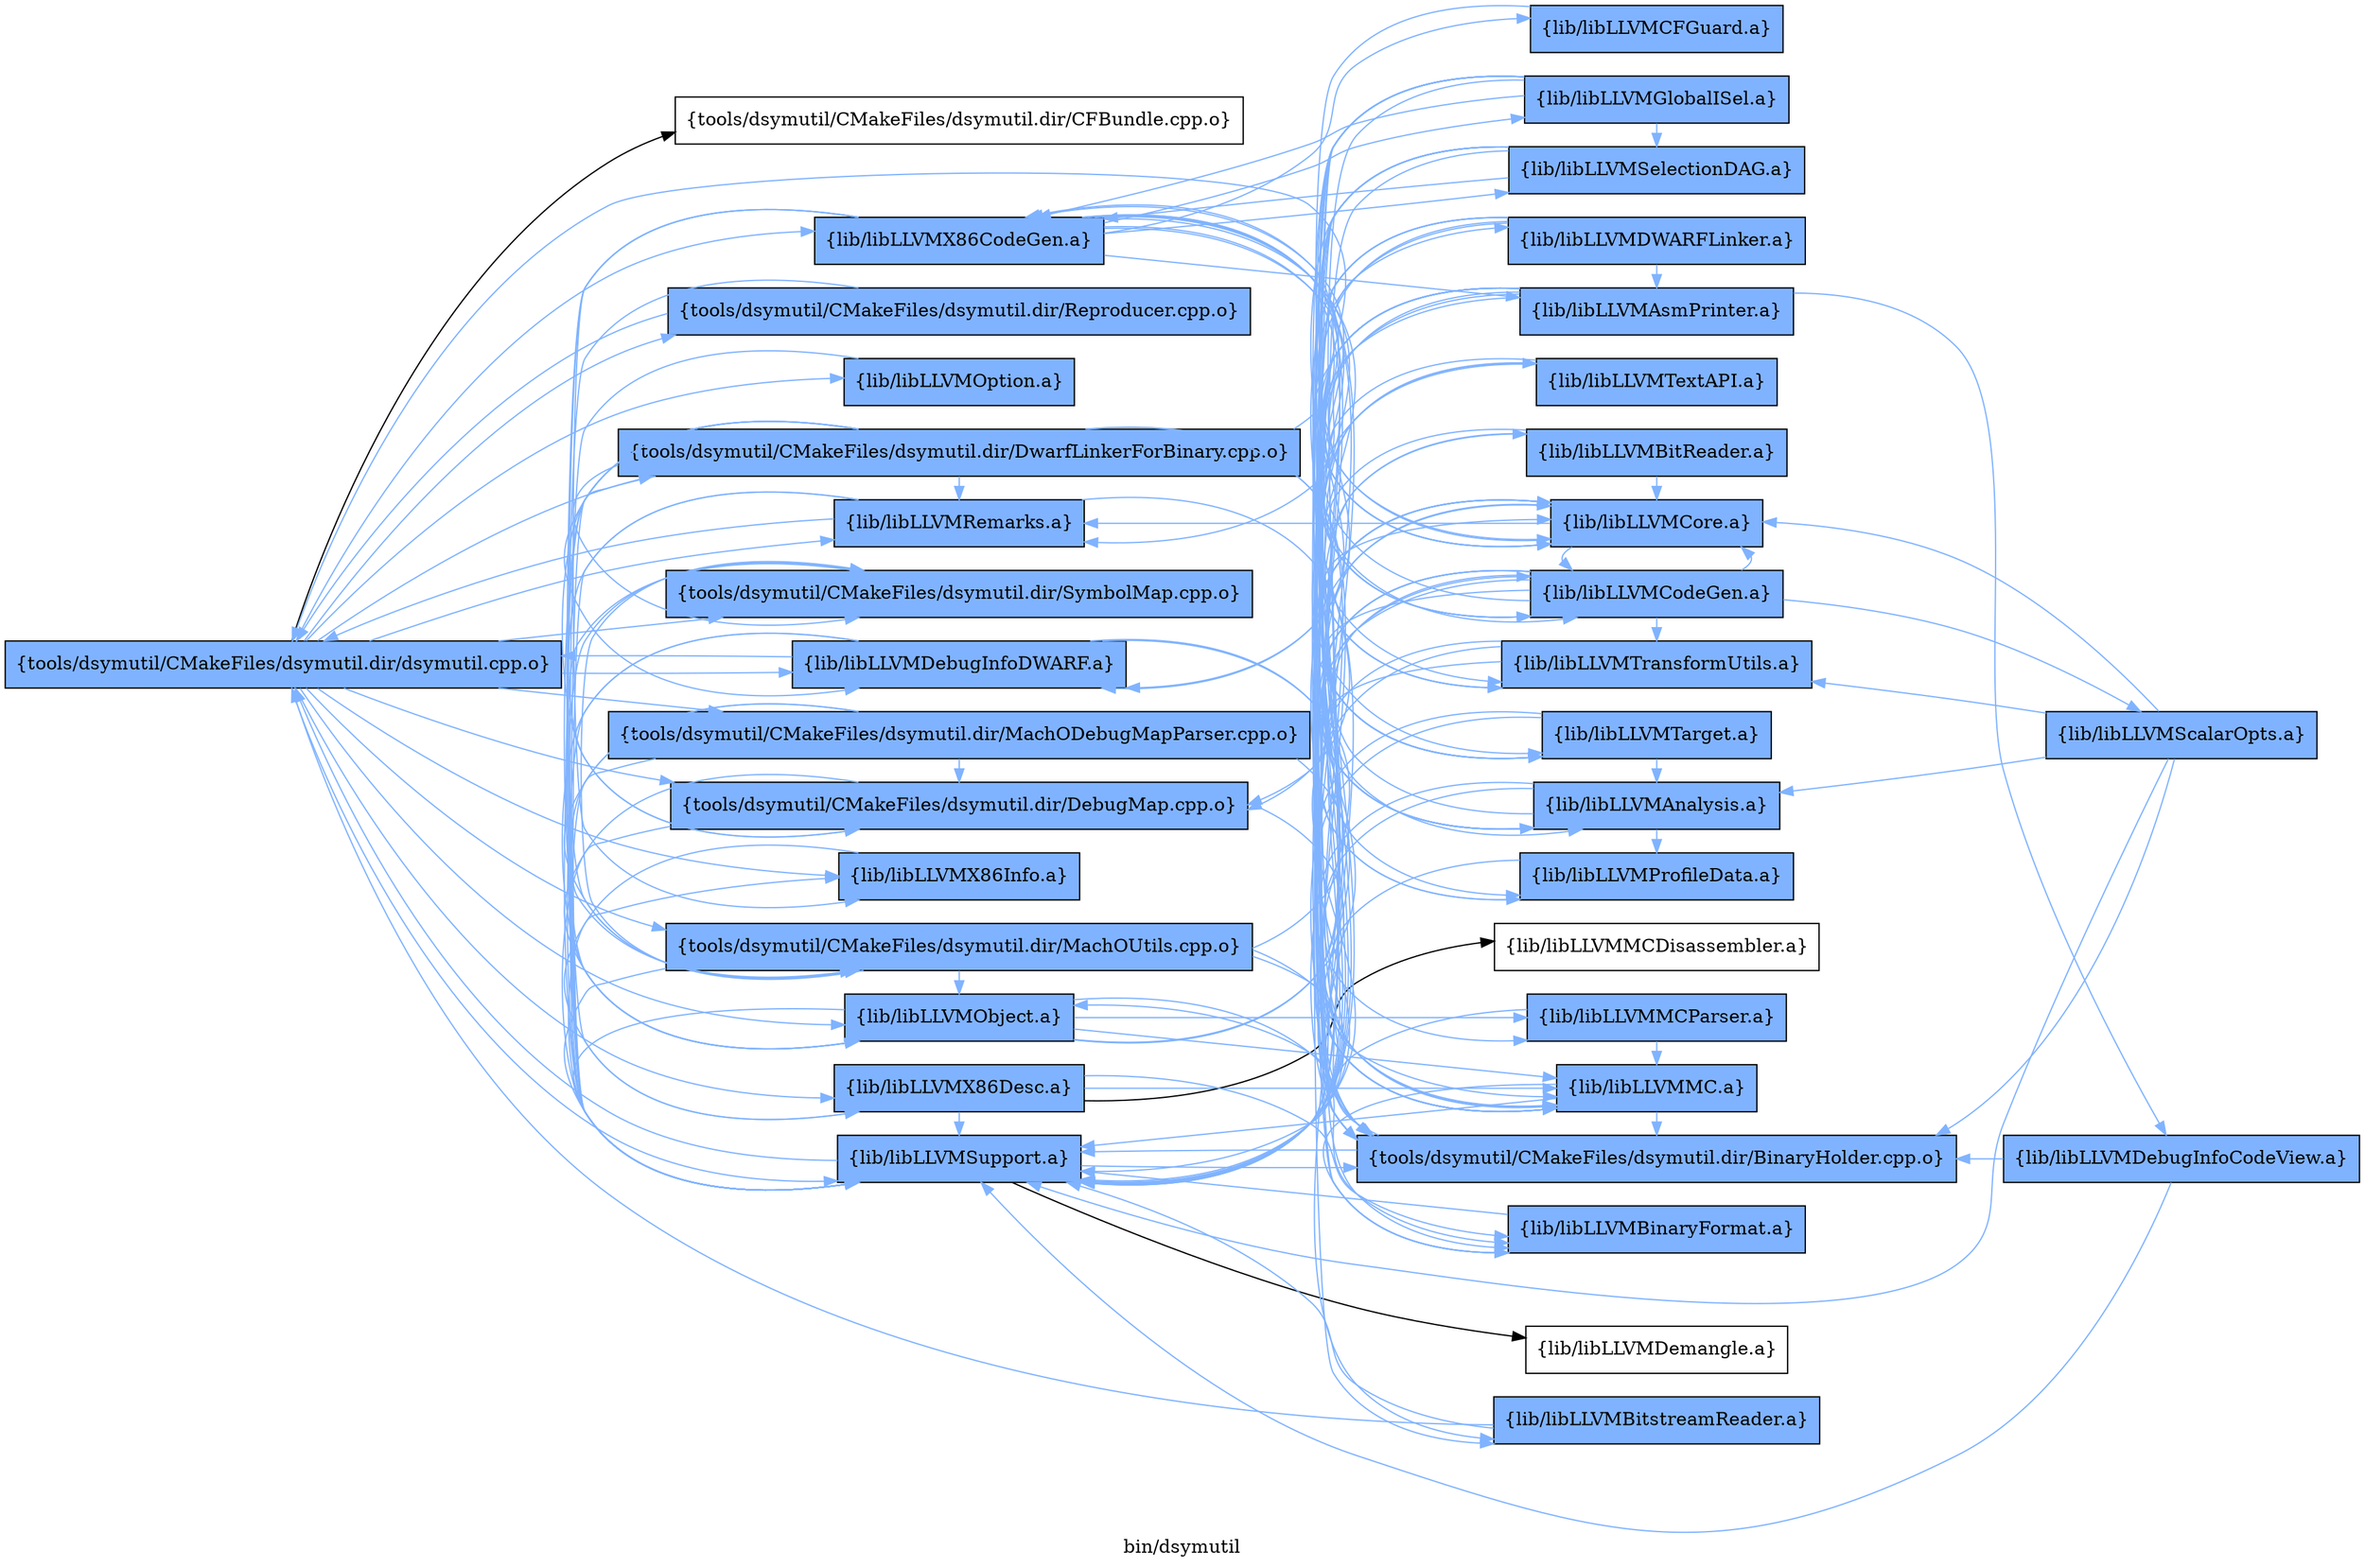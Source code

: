 digraph "bin/dsymutil" {
	label="bin/dsymutil";
	rankdir=LR;
	{ rank=same; Node0x5653fc4eb6a8;  }
	{ rank=same; Node0x5653fc4e8228; Node0x5653fc4e79b8; Node0x5653fc4e86d8; Node0x5653fc4e9678; Node0x5653fc4e8f48; Node0x5653fc4e4a88; Node0x5653fc4de688; Node0x5653fc4d9d68; Node0x5653fc4d9868; Node0x5653fc4d6988; Node0x5653fc4d6028; Node0x5653fc4d7888; Node0x5653fc4d3738; Node0x5653fc4d4138; Node0x5653fc4d3c88;  }
	{ rank=same; Node0x5653fc4e75a8; Node0x5653fc4d5b28; Node0x5653fc4d7d88; Node0x5653fc4d6de8; Node0x5653fc4d6488; Node0x5653fc4d9ea8; Node0x5653fc4d3328; Node0x5653fc4e8188; Node0x5653fc4e3688; Node0x5653fc4d5088; Node0x5653fc4e7c88; Node0x5653fc4da3a8; Node0x5653fc4e44e8; Node0x5653fc4d5538; Node0x5653fc4d90e8; Node0x5653fc4dabc8; Node0x5653fc4e2d28; Node0x5653fc4db0c8; Node0x5653fc4d8648; Node0x5653fc4d9598;  }

	Node0x5653fc4eb6a8 [shape=record,shape=box,group=1,style=filled,fillcolor="0.600000 0.5 1",label="{tools/dsymutil/CMakeFiles/dsymutil.dir/dsymutil.cpp.o}"];
	Node0x5653fc4eb6a8 -> Node0x5653fc4e8228;
	Node0x5653fc4eb6a8 -> Node0x5653fc4e79b8[color="0.600000 0.5 1"];
	Node0x5653fc4eb6a8 -> Node0x5653fc4e86d8[color="0.600000 0.5 1"];
	Node0x5653fc4eb6a8 -> Node0x5653fc4e9678[color="0.600000 0.5 1"];
	Node0x5653fc4eb6a8 -> Node0x5653fc4e8f48[color="0.600000 0.5 1"];
	Node0x5653fc4eb6a8 -> Node0x5653fc4e4a88[color="0.600000 0.5 1"];
	Node0x5653fc4eb6a8 -> Node0x5653fc4de688[color="0.600000 0.5 1"];
	Node0x5653fc4eb6a8 -> Node0x5653fc4d9d68[color="0.600000 0.5 1"];
	Node0x5653fc4eb6a8 -> Node0x5653fc4d9868[color="0.600000 0.5 1"];
	Node0x5653fc4eb6a8 -> Node0x5653fc4d6988[color="0.600000 0.5 1"];
	Node0x5653fc4eb6a8 -> Node0x5653fc4d6028[color="0.600000 0.5 1"];
	Node0x5653fc4eb6a8 -> Node0x5653fc4d7888[color="0.600000 0.5 1"];
	Node0x5653fc4eb6a8 -> Node0x5653fc4d3738[color="0.600000 0.5 1"];
	Node0x5653fc4eb6a8 -> Node0x5653fc4d4138[color="0.600000 0.5 1"];
	Node0x5653fc4eb6a8 -> Node0x5653fc4d3c88[color="0.600000 0.5 1"];
	Node0x5653fc4e8228 [shape=record,shape=box,group=0,label="{tools/dsymutil/CMakeFiles/dsymutil.dir/CFBundle.cpp.o}"];
	Node0x5653fc4e79b8 [shape=record,shape=box,group=1,style=filled,fillcolor="0.600000 0.5 1",label="{tools/dsymutil/CMakeFiles/dsymutil.dir/DebugMap.cpp.o}"];
	Node0x5653fc4e79b8 -> Node0x5653fc4e75a8[color="0.600000 0.5 1"];
	Node0x5653fc4e79b8 -> Node0x5653fc4d7888[color="0.600000 0.5 1"];
	Node0x5653fc4e79b8 -> Node0x5653fc4d3738[color="0.600000 0.5 1"];
	Node0x5653fc4e86d8 [shape=record,shape=box,group=1,style=filled,fillcolor="0.600000 0.5 1",label="{tools/dsymutil/CMakeFiles/dsymutil.dir/DwarfLinkerForBinary.cpp.o}"];
	Node0x5653fc4e86d8 -> Node0x5653fc4e75a8[color="0.600000 0.5 1"];
	Node0x5653fc4e86d8 -> Node0x5653fc4e79b8[color="0.600000 0.5 1"];
	Node0x5653fc4e86d8 -> Node0x5653fc4e8f48[color="0.600000 0.5 1"];
	Node0x5653fc4e86d8 -> Node0x5653fc4de688[color="0.600000 0.5 1"];
	Node0x5653fc4e86d8 -> Node0x5653fc4d6028[color="0.600000 0.5 1"];
	Node0x5653fc4e86d8 -> Node0x5653fc4d5b28[color="0.600000 0.5 1"];
	Node0x5653fc4e86d8 -> Node0x5653fc4d7d88[color="0.600000 0.5 1"];
	Node0x5653fc4e86d8 -> Node0x5653fc4d7888[color="0.600000 0.5 1"];
	Node0x5653fc4e86d8 -> Node0x5653fc4d3738[color="0.600000 0.5 1"];
	Node0x5653fc4e86d8 -> Node0x5653fc4d3c88[color="0.600000 0.5 1"];
	Node0x5653fc4e9678 [shape=record,shape=box,group=1,style=filled,fillcolor="0.600000 0.5 1",label="{tools/dsymutil/CMakeFiles/dsymutil.dir/MachODebugMapParser.cpp.o}"];
	Node0x5653fc4e9678 -> Node0x5653fc4e75a8[color="0.600000 0.5 1"];
	Node0x5653fc4e9678 -> Node0x5653fc4e79b8[color="0.600000 0.5 1"];
	Node0x5653fc4e9678 -> Node0x5653fc4e8f48[color="0.600000 0.5 1"];
	Node0x5653fc4e9678 -> Node0x5653fc4d7888[color="0.600000 0.5 1"];
	Node0x5653fc4e9678 -> Node0x5653fc4d3738[color="0.600000 0.5 1"];
	Node0x5653fc4e8f48 [shape=record,shape=box,group=1,style=filled,fillcolor="0.600000 0.5 1",label="{tools/dsymutil/CMakeFiles/dsymutil.dir/MachOUtils.cpp.o}"];
	Node0x5653fc4e8f48 -> Node0x5653fc4e75a8[color="0.600000 0.5 1"];
	Node0x5653fc4e8f48 -> Node0x5653fc4de688[color="0.600000 0.5 1"];
	Node0x5653fc4e8f48 -> Node0x5653fc4d7d88[color="0.600000 0.5 1"];
	Node0x5653fc4e8f48 -> Node0x5653fc4d7888[color="0.600000 0.5 1"];
	Node0x5653fc4e8f48 -> Node0x5653fc4d3738[color="0.600000 0.5 1"];
	Node0x5653fc4e8f48 -> Node0x5653fc4d6de8[color="0.600000 0.5 1"];
	Node0x5653fc4e4a88 [shape=record,shape=box,group=1,style=filled,fillcolor="0.600000 0.5 1",label="{tools/dsymutil/CMakeFiles/dsymutil.dir/Reproducer.cpp.o}"];
	Node0x5653fc4e4a88 -> Node0x5653fc4eb6a8[color="0.600000 0.5 1"];
	Node0x5653fc4e4a88 -> Node0x5653fc4d3738[color="0.600000 0.5 1"];
	Node0x5653fc4de688 [shape=record,shape=box,group=1,style=filled,fillcolor="0.600000 0.5 1",label="{tools/dsymutil/CMakeFiles/dsymutil.dir/SymbolMap.cpp.o}"];
	Node0x5653fc4de688 -> Node0x5653fc4e8f48[color="0.600000 0.5 1"];
	Node0x5653fc4de688 -> Node0x5653fc4d3738[color="0.600000 0.5 1"];
	Node0x5653fc4d9d68 [shape=record,shape=box,group=1,style=filled,fillcolor="0.600000 0.5 1",label="{lib/libLLVMX86CodeGen.a}"];
	Node0x5653fc4d9d68 -> Node0x5653fc4d9868[color="0.600000 0.5 1"];
	Node0x5653fc4d9d68 -> Node0x5653fc4d6988[color="0.600000 0.5 1"];
	Node0x5653fc4d9d68 -> Node0x5653fc4d6488[color="0.600000 0.5 1"];
	Node0x5653fc4d9d68 -> Node0x5653fc4d7d88[color="0.600000 0.5 1"];
	Node0x5653fc4d9d68 -> Node0x5653fc4d6de8[color="0.600000 0.5 1"];
	Node0x5653fc4d9d68 -> Node0x5653fc4d3738[color="0.600000 0.5 1"];
	Node0x5653fc4d9d68 -> Node0x5653fc4d9ea8[color="0.600000 0.5 1"];
	Node0x5653fc4d9d68 -> Node0x5653fc4d3328[color="0.600000 0.5 1"];
	Node0x5653fc4d9d68 -> Node0x5653fc4e8188[color="0.600000 0.5 1"];
	Node0x5653fc4d9d68 -> Node0x5653fc4e3688[color="0.600000 0.5 1"];
	Node0x5653fc4d9d68 -> Node0x5653fc4d5088[color="0.600000 0.5 1"];
	Node0x5653fc4d9d68 -> Node0x5653fc4e7c88[color="0.600000 0.5 1"];
	Node0x5653fc4d9d68 -> Node0x5653fc4e75a8[color="0.600000 0.5 1"];
	Node0x5653fc4d9d68 -> Node0x5653fc4da3a8[color="0.600000 0.5 1"];
	Node0x5653fc4d9d68 -> Node0x5653fc4e44e8[color="0.600000 0.5 1"];
	Node0x5653fc4d9868 [shape=record,shape=box,group=1,style=filled,fillcolor="0.600000 0.5 1",label="{lib/libLLVMX86Desc.a}"];
	Node0x5653fc4d9868 -> Node0x5653fc4d7d88[color="0.600000 0.5 1"];
	Node0x5653fc4d9868 -> Node0x5653fc4d3738[color="0.600000 0.5 1"];
	Node0x5653fc4d9868 -> Node0x5653fc4d6988[color="0.600000 0.5 1"];
	Node0x5653fc4d9868 -> Node0x5653fc4d5538;
	Node0x5653fc4d9868 -> Node0x5653fc4d90e8[color="0.600000 0.5 1"];
	Node0x5653fc4d6988 [shape=record,shape=box,group=1,style=filled,fillcolor="0.600000 0.5 1",label="{lib/libLLVMX86Info.a}"];
	Node0x5653fc4d6988 -> Node0x5653fc4d3738[color="0.600000 0.5 1"];
	Node0x5653fc4d6028 [shape=record,shape=box,group=1,style=filled,fillcolor="0.600000 0.5 1",label="{lib/libLLVMDebugInfoDWARF.a}"];
	Node0x5653fc4d6028 -> Node0x5653fc4d3738[color="0.600000 0.5 1"];
	Node0x5653fc4d6028 -> Node0x5653fc4d90e8[color="0.600000 0.5 1"];
	Node0x5653fc4d6028 -> Node0x5653fc4eb6a8[color="0.600000 0.5 1"];
	Node0x5653fc4d6028 -> Node0x5653fc4d7888[color="0.600000 0.5 1"];
	Node0x5653fc4d6028 -> Node0x5653fc4d7d88[color="0.600000 0.5 1"];
	Node0x5653fc4d7888 [shape=record,shape=box,group=1,style=filled,fillcolor="0.600000 0.5 1",label="{lib/libLLVMObject.a}"];
	Node0x5653fc4d7888 -> Node0x5653fc4d3738[color="0.600000 0.5 1"];
	Node0x5653fc4d7888 -> Node0x5653fc4d90e8[color="0.600000 0.5 1"];
	Node0x5653fc4d7888 -> Node0x5653fc4d7d88[color="0.600000 0.5 1"];
	Node0x5653fc4d7888 -> Node0x5653fc4dabc8[color="0.600000 0.5 1"];
	Node0x5653fc4d7888 -> Node0x5653fc4d9ea8[color="0.600000 0.5 1"];
	Node0x5653fc4d7888 -> Node0x5653fc4e2d28[color="0.600000 0.5 1"];
	Node0x5653fc4d7888 -> Node0x5653fc4db0c8[color="0.600000 0.5 1"];
	Node0x5653fc4d3738 [shape=record,shape=box,group=1,style=filled,fillcolor="0.600000 0.5 1",label="{lib/libLLVMSupport.a}"];
	Node0x5653fc4d3738 -> Node0x5653fc4e75a8[color="0.600000 0.5 1"];
	Node0x5653fc4d3738 -> Node0x5653fc4eb6a8[color="0.600000 0.5 1"];
	Node0x5653fc4d3738 -> Node0x5653fc4d8648;
	Node0x5653fc4d4138 [shape=record,shape=box,group=1,style=filled,fillcolor="0.600000 0.5 1",label="{lib/libLLVMOption.a}"];
	Node0x5653fc4d4138 -> Node0x5653fc4d3738[color="0.600000 0.5 1"];
	Node0x5653fc4d3c88 [shape=record,shape=box,group=1,style=filled,fillcolor="0.600000 0.5 1",label="{lib/libLLVMRemarks.a}"];
	Node0x5653fc4d3c88 -> Node0x5653fc4d3738[color="0.600000 0.5 1"];
	Node0x5653fc4d3c88 -> Node0x5653fc4d9598[color="0.600000 0.5 1"];
	Node0x5653fc4d3c88 -> Node0x5653fc4eb6a8[color="0.600000 0.5 1"];
	Node0x5653fc4d3c88 -> Node0x5653fc4e79b8[color="0.600000 0.5 1"];
	Node0x5653fc4e75a8 [shape=record,shape=box,group=1,style=filled,fillcolor="0.600000 0.5 1",label="{tools/dsymutil/CMakeFiles/dsymutil.dir/BinaryHolder.cpp.o}"];
	Node0x5653fc4e75a8 -> Node0x5653fc4d7888[color="0.600000 0.5 1"];
	Node0x5653fc4e75a8 -> Node0x5653fc4d3738[color="0.600000 0.5 1"];
	Node0x5653fc4d5b28 [shape=record,shape=box,group=1,style=filled,fillcolor="0.600000 0.5 1",label="{lib/libLLVMDWARFLinker.a}"];
	Node0x5653fc4d5b28 -> Node0x5653fc4d6488[color="0.600000 0.5 1"];
	Node0x5653fc4d5b28 -> Node0x5653fc4d6028[color="0.600000 0.5 1"];
	Node0x5653fc4d5b28 -> Node0x5653fc4d3738[color="0.600000 0.5 1"];
	Node0x5653fc4d5b28 -> Node0x5653fc4d6de8[color="0.600000 0.5 1"];
	Node0x5653fc4d5b28 -> Node0x5653fc4d90e8[color="0.600000 0.5 1"];
	Node0x5653fc4d5b28 -> Node0x5653fc4e75a8[color="0.600000 0.5 1"];
	Node0x5653fc4d5b28 -> Node0x5653fc4d7d88[color="0.600000 0.5 1"];
	Node0x5653fc4d7d88 [shape=record,shape=box,group=1,style=filled,fillcolor="0.600000 0.5 1",label="{lib/libLLVMMC.a}"];
	Node0x5653fc4d7d88 -> Node0x5653fc4d3738[color="0.600000 0.5 1"];
	Node0x5653fc4d7d88 -> Node0x5653fc4d90e8[color="0.600000 0.5 1"];
	Node0x5653fc4d7d88 -> Node0x5653fc4e75a8[color="0.600000 0.5 1"];
	Node0x5653fc4d6de8 [shape=record,shape=box,group=1,style=filled,fillcolor="0.600000 0.5 1",label="{lib/libLLVMCodeGen.a}"];
	Node0x5653fc4d6de8 -> Node0x5653fc4d9d68[color="0.600000 0.5 1"];
	Node0x5653fc4d6de8 -> Node0x5653fc4d3738[color="0.600000 0.5 1"];
	Node0x5653fc4d6de8 -> Node0x5653fc4d9ea8[color="0.600000 0.5 1"];
	Node0x5653fc4d6de8 -> Node0x5653fc4d7d88[color="0.600000 0.5 1"];
	Node0x5653fc4d6de8 -> Node0x5653fc4e3688[color="0.600000 0.5 1"];
	Node0x5653fc4d6de8 -> Node0x5653fc4e44e8[color="0.600000 0.5 1"];
	Node0x5653fc4d6de8 -> Node0x5653fc4d3328[color="0.600000 0.5 1"];
	Node0x5653fc4d6de8 -> Node0x5653fc4e75a8[color="0.600000 0.5 1"];
	Node0x5653fc4d6de8 -> Node0x5653fc4e79b8[color="0.600000 0.5 1"];
	Node0x5653fc4d6de8 -> Node0x5653fc4da3a8[color="0.600000 0.5 1"];
	Node0x5653fc4d6de8 -> Node0x5653fc4e5988[color="0.600000 0.5 1"];
	Node0x5653fc4d6488 [shape=record,shape=box,group=1,style=filled,fillcolor="0.600000 0.5 1",label="{lib/libLLVMAsmPrinter.a}"];
	Node0x5653fc4d6488 -> Node0x5653fc4d7d88[color="0.600000 0.5 1"];
	Node0x5653fc4d6488 -> Node0x5653fc4d3738[color="0.600000 0.5 1"];
	Node0x5653fc4d6488 -> Node0x5653fc4d6de8[color="0.600000 0.5 1"];
	Node0x5653fc4d6488 -> Node0x5653fc4d3c88[color="0.600000 0.5 1"];
	Node0x5653fc4d6488 -> Node0x5653fc4d9ea8[color="0.600000 0.5 1"];
	Node0x5653fc4d6488 -> Node0x5653fc4d3328[color="0.600000 0.5 1"];
	Node0x5653fc4d6488 -> Node0x5653fc4e3688[color="0.600000 0.5 1"];
	Node0x5653fc4d6488 -> Node0x5653fc4d90e8[color="0.600000 0.5 1"];
	Node0x5653fc4d6488 -> Node0x5653fc4e2d28[color="0.600000 0.5 1"];
	Node0x5653fc4d6488 -> Node0x5653fc4d6028[color="0.600000 0.5 1"];
	Node0x5653fc4d6488 -> Node0x5653fc4dbbb8[color="0.600000 0.5 1"];
	Node0x5653fc4d9ea8 [shape=record,shape=box,group=1,style=filled,fillcolor="0.600000 0.5 1",label="{lib/libLLVMCore.a}"];
	Node0x5653fc4d9ea8 -> Node0x5653fc4d3738[color="0.600000 0.5 1"];
	Node0x5653fc4d9ea8 -> Node0x5653fc4d6de8[color="0.600000 0.5 1"];
	Node0x5653fc4d9ea8 -> Node0x5653fc4d90e8[color="0.600000 0.5 1"];
	Node0x5653fc4d9ea8 -> Node0x5653fc4e75a8[color="0.600000 0.5 1"];
	Node0x5653fc4d9ea8 -> Node0x5653fc4eb6a8[color="0.600000 0.5 1"];
	Node0x5653fc4d9ea8 -> Node0x5653fc4d3c88[color="0.600000 0.5 1"];
	Node0x5653fc4d3328 [shape=record,shape=box,group=1,style=filled,fillcolor="0.600000 0.5 1",label="{lib/libLLVMTarget.a}"];
	Node0x5653fc4d3328 -> Node0x5653fc4d7d88[color="0.600000 0.5 1"];
	Node0x5653fc4d3328 -> Node0x5653fc4d3738[color="0.600000 0.5 1"];
	Node0x5653fc4d3328 -> Node0x5653fc4d9ea8[color="0.600000 0.5 1"];
	Node0x5653fc4d3328 -> Node0x5653fc4e3688[color="0.600000 0.5 1"];
	Node0x5653fc4e8188 [shape=record,shape=box,group=1,style=filled,fillcolor="0.600000 0.5 1",label="{lib/libLLVMSelectionDAG.a}"];
	Node0x5653fc4e8188 -> Node0x5653fc4d6de8[color="0.600000 0.5 1"];
	Node0x5653fc4e8188 -> Node0x5653fc4d3738[color="0.600000 0.5 1"];
	Node0x5653fc4e8188 -> Node0x5653fc4d9ea8[color="0.600000 0.5 1"];
	Node0x5653fc4e8188 -> Node0x5653fc4e3688[color="0.600000 0.5 1"];
	Node0x5653fc4e8188 -> Node0x5653fc4d7d88[color="0.600000 0.5 1"];
	Node0x5653fc4e8188 -> Node0x5653fc4d3328[color="0.600000 0.5 1"];
	Node0x5653fc4e8188 -> Node0x5653fc4e44e8[color="0.600000 0.5 1"];
	Node0x5653fc4e8188 -> Node0x5653fc4d9d68[color="0.600000 0.5 1"];
	Node0x5653fc4e3688 [shape=record,shape=box,group=1,style=filled,fillcolor="0.600000 0.5 1",label="{lib/libLLVMAnalysis.a}"];
	Node0x5653fc4e3688 -> Node0x5653fc4d9d68[color="0.600000 0.5 1"];
	Node0x5653fc4e3688 -> Node0x5653fc4d3738[color="0.600000 0.5 1"];
	Node0x5653fc4e3688 -> Node0x5653fc4d9ea8[color="0.600000 0.5 1"];
	Node0x5653fc4e3688 -> Node0x5653fc4e75a8[color="0.600000 0.5 1"];
	Node0x5653fc4e3688 -> Node0x5653fc4da3a8[color="0.600000 0.5 1"];
	Node0x5653fc4d5088 [shape=record,shape=box,group=1,style=filled,fillcolor="0.600000 0.5 1",label="{lib/libLLVMGlobalISel.a}"];
	Node0x5653fc4d5088 -> Node0x5653fc4d3738[color="0.600000 0.5 1"];
	Node0x5653fc4d5088 -> Node0x5653fc4d6de8[color="0.600000 0.5 1"];
	Node0x5653fc4d5088 -> Node0x5653fc4d9ea8[color="0.600000 0.5 1"];
	Node0x5653fc4d5088 -> Node0x5653fc4d7d88[color="0.600000 0.5 1"];
	Node0x5653fc4d5088 -> Node0x5653fc4d3328[color="0.600000 0.5 1"];
	Node0x5653fc4d5088 -> Node0x5653fc4e8188[color="0.600000 0.5 1"];
	Node0x5653fc4d5088 -> Node0x5653fc4e44e8[color="0.600000 0.5 1"];
	Node0x5653fc4d5088 -> Node0x5653fc4e3688[color="0.600000 0.5 1"];
	Node0x5653fc4d5088 -> Node0x5653fc4d9d68[color="0.600000 0.5 1"];
	Node0x5653fc4d5088 -> Node0x5653fc4e75a8[color="0.600000 0.5 1"];
	Node0x5653fc4e7c88 [shape=record,shape=box,group=1,style=filled,fillcolor="0.600000 0.5 1",label="{lib/libLLVMCFGuard.a}"];
	Node0x5653fc4e7c88 -> Node0x5653fc4d9ea8[color="0.600000 0.5 1"];
	Node0x5653fc4da3a8 [shape=record,shape=box,group=1,style=filled,fillcolor="0.600000 0.5 1",label="{lib/libLLVMProfileData.a}"];
	Node0x5653fc4da3a8 -> Node0x5653fc4d3738[color="0.600000 0.5 1"];
	Node0x5653fc4da3a8 -> Node0x5653fc4d9ea8[color="0.600000 0.5 1"];
	Node0x5653fc4e44e8 [shape=record,shape=box,group=1,style=filled,fillcolor="0.600000 0.5 1",label="{lib/libLLVMTransformUtils.a}"];
	Node0x5653fc4e44e8 -> Node0x5653fc4e75a8[color="0.600000 0.5 1"];
	Node0x5653fc4e44e8 -> Node0x5653fc4d3738[color="0.600000 0.5 1"];
	Node0x5653fc4e44e8 -> Node0x5653fc4d9ea8[color="0.600000 0.5 1"];
	Node0x5653fc4e44e8 -> Node0x5653fc4e3688[color="0.600000 0.5 1"];
	Node0x5653fc4d5538 [shape=record,shape=box,group=0,label="{lib/libLLVMMCDisassembler.a}"];
	Node0x5653fc4d90e8 [shape=record,shape=box,group=1,style=filled,fillcolor="0.600000 0.5 1",label="{lib/libLLVMBinaryFormat.a}"];
	Node0x5653fc4d90e8 -> Node0x5653fc4d3738[color="0.600000 0.5 1"];
	Node0x5653fc4e2d28 [shape=record,shape=box,group=1,style=filled,fillcolor="0.600000 0.5 1",label="{lib/libLLVMMCParser.a}"];
	Node0x5653fc4e2d28 -> Node0x5653fc4d7d88[color="0.600000 0.5 1"];
	Node0x5653fc4e2d28 -> Node0x5653fc4d3738[color="0.600000 0.5 1"];
	Node0x5653fc4dbbb8 [shape=record,shape=box,group=1,style=filled,fillcolor="0.600000 0.5 1",label="{lib/libLLVMDebugInfoCodeView.a}"];
	Node0x5653fc4dbbb8 -> Node0x5653fc4d3738[color="0.600000 0.5 1"];
	Node0x5653fc4dbbb8 -> Node0x5653fc4e75a8[color="0.600000 0.5 1"];
	Node0x5653fc4dabc8 [shape=record,shape=box,group=1,style=filled,fillcolor="0.600000 0.5 1",label="{lib/libLLVMBitReader.a}"];
	Node0x5653fc4dabc8 -> Node0x5653fc4d3738[color="0.600000 0.5 1"];
	Node0x5653fc4dabc8 -> Node0x5653fc4d9ea8[color="0.600000 0.5 1"];
	Node0x5653fc4dabc8 -> Node0x5653fc4d9598[color="0.600000 0.5 1"];
	Node0x5653fc4db0c8 [shape=record,shape=box,group=1,style=filled,fillcolor="0.600000 0.5 1",label="{lib/libLLVMTextAPI.a}"];
	Node0x5653fc4db0c8 -> Node0x5653fc4d3738[color="0.600000 0.5 1"];
	Node0x5653fc4db0c8 -> Node0x5653fc4e79b8[color="0.600000 0.5 1"];
	Node0x5653fc4db0c8 -> Node0x5653fc4e75a8[color="0.600000 0.5 1"];
	Node0x5653fc4e5988 [shape=record,shape=box,group=1,style=filled,fillcolor="0.600000 0.5 1",label="{lib/libLLVMScalarOpts.a}"];
	Node0x5653fc4e5988 -> Node0x5653fc4d3738[color="0.600000 0.5 1"];
	Node0x5653fc4e5988 -> Node0x5653fc4d9ea8[color="0.600000 0.5 1"];
	Node0x5653fc4e5988 -> Node0x5653fc4e44e8[color="0.600000 0.5 1"];
	Node0x5653fc4e5988 -> Node0x5653fc4e3688[color="0.600000 0.5 1"];
	Node0x5653fc4e5988 -> Node0x5653fc4e75a8[color="0.600000 0.5 1"];
	Node0x5653fc4d9598 [shape=record,shape=box,group=1,style=filled,fillcolor="0.600000 0.5 1",label="{lib/libLLVMBitstreamReader.a}"];
	Node0x5653fc4d9598 -> Node0x5653fc4eb6a8[color="0.600000 0.5 1"];
	Node0x5653fc4d9598 -> Node0x5653fc4d3738[color="0.600000 0.5 1"];
	Node0x5653fc4d8648 [shape=record,shape=box,group=0,label="{lib/libLLVMDemangle.a}"];
}

